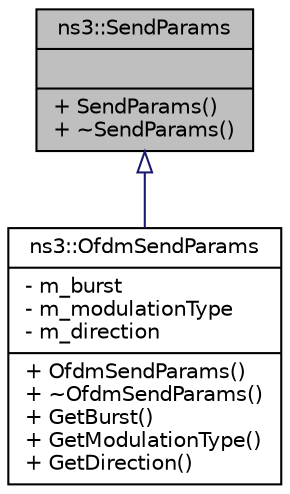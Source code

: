 digraph "ns3::SendParams"
{
  edge [fontname="Helvetica",fontsize="10",labelfontname="Helvetica",labelfontsize="10"];
  node [fontname="Helvetica",fontsize="10",shape=record];
  Node1 [label="{ns3::SendParams\n||+ SendParams()\l+ ~SendParams()\l}",height=0.2,width=0.4,color="black", fillcolor="grey75", style="filled", fontcolor="black"];
  Node1 -> Node2 [dir="back",color="midnightblue",fontsize="10",style="solid",arrowtail="onormal"];
  Node2 [label="{ns3::OfdmSendParams\n|- m_burst\l- m_modulationType\l- m_direction\l|+ OfdmSendParams()\l+ ~OfdmSendParams()\l+ GetBurst()\l+ GetModulationType()\l+ GetDirection()\l}",height=0.2,width=0.4,color="black", fillcolor="white", style="filled",URL="$da/d43/classns3_1_1OfdmSendParams.html"];
}
